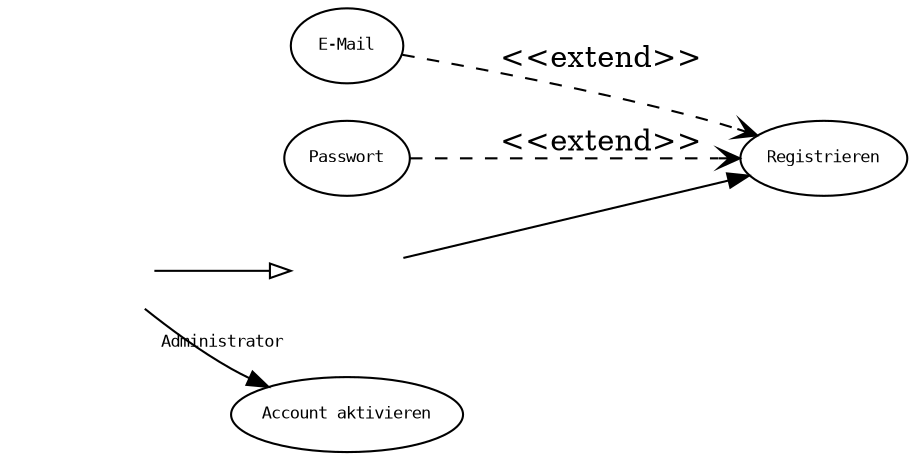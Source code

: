 digraph G {
	rankdir = "LR";
	labelloc = "b";
	peripheries = 0;

	fontname = "Inconsolata";
	fontsize = 8;

	node [
		fontname = "Inconsolata"
		fontsize = 8
	];

	subgraph clusterUser { label="User"; user };
	user [ shapefile="./assets/stick.png"; peripheries=0; label="" ];

	subgraph clusterUser { label="Administrator"; admin };
	admin [ shapefile="./assets/stick.png"; peripheries=0; label="" ];

	node [
		shape = "ellipse";
		style = "solid";
	];

	register [ label = "Registrieren" ];
	activate [ label = "Account aktivieren" ];
	email [ label = "E-Mail" ];
	password [ label = "Passwort" ];

	admin -> user [ arrowhead="onormal" ];

	edge [
		arrowtail = "none"
	];

	user -> register;
	admin -> activate;

	edge [
		arrowhead = "vee";
		label = "<<extend>>";
		style = "dashed"
	];

	email -> register;
	password -> register;
}
